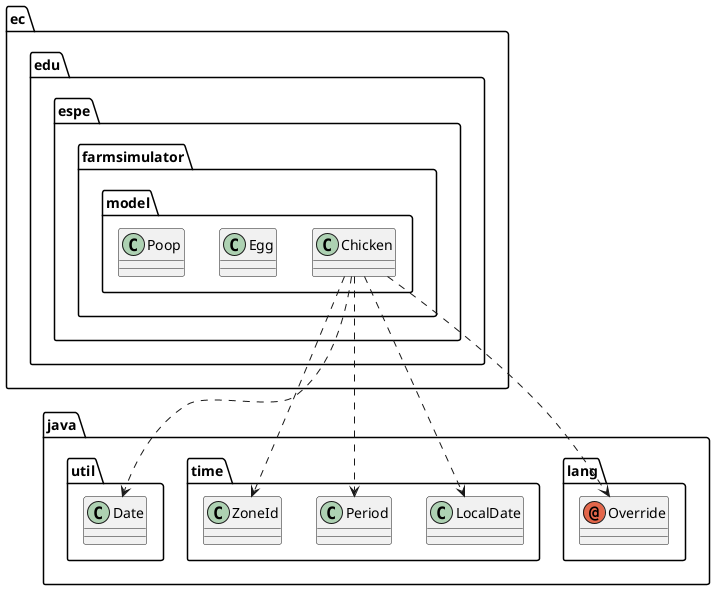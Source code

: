 @startuml
annotation java.lang.Override
class ec.edu.espe.farmsimulator.model.Chicken
class ec.edu.espe.farmsimulator.model.Egg
class ec.edu.espe.farmsimulator.model.Poop
class java.time.LocalDate
class java.time.Period
class java.time.ZoneId
class java.util.Date
ec.edu.espe.farmsimulator.model.Chicken ..> java.lang.Override
ec.edu.espe.farmsimulator.model.Chicken ..> java.time.LocalDate
ec.edu.espe.farmsimulator.model.Chicken ..> java.time.Period
ec.edu.espe.farmsimulator.model.Chicken ..> java.time.ZoneId
ec.edu.espe.farmsimulator.model.Chicken ..> java.util.Date
@enduml